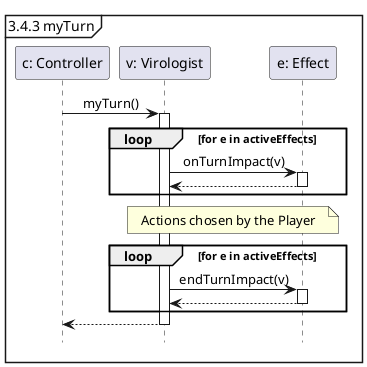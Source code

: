 @startuml

hide footbox
skinparam sequenceMessageAlign center

mainframe 3.4.3 myTurn

participant "c: Controller" as c
participant "v: Virologist" as v
participant "e: Effect" as e
c -> v ++ : myTurn()
    loop for e in activeEffects
        v -> e ++ : onTurnImpact(v)
        return
    end

    note over v,e: Actions chosen by the Player
    loop for e in activeEffects
        v -> e ++ : endTurnImpact(v)
        return
    end

return
@enduml